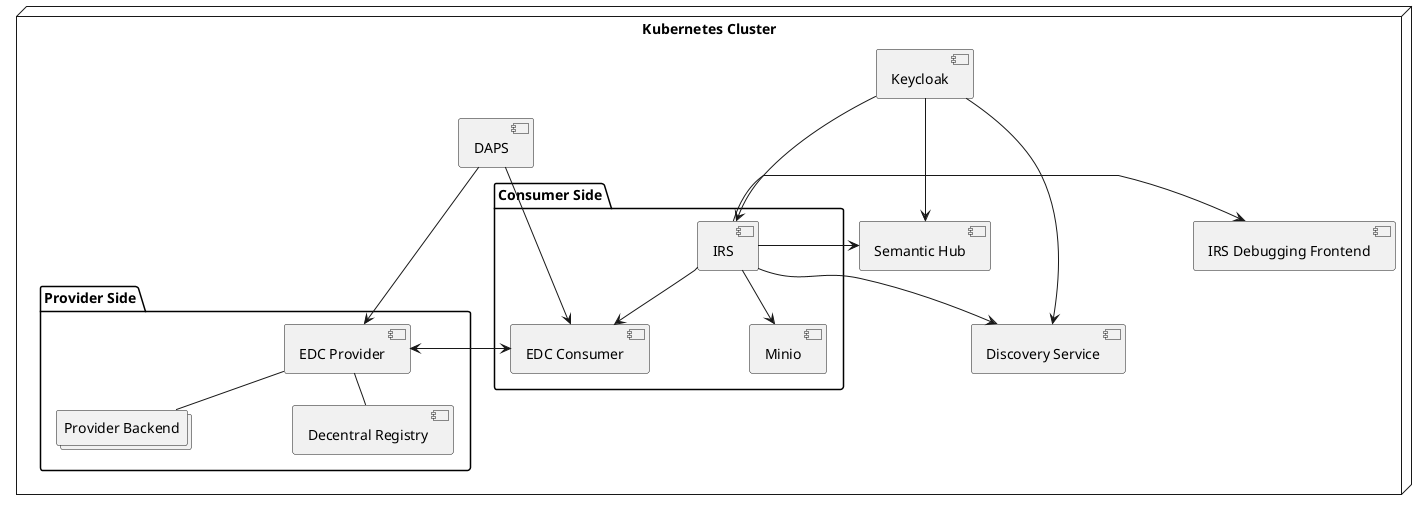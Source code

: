 @startuml
skinparam monochrome true
skinparam shadowing false
skinparam nodesep 100
skinparam ranksep 20


node "Kubernetes Cluster" as k8s {

    package "Consumer Side" {
        component IRS
        component Minio
        component "EDC Consumer" as consumer
    }

    package "Provider Side" {
        component "EDC Provider" as provider
        collections "Provider Backend" as submodel
        component "Decentral Registry" as dtr
    }

    component Keycloak
    component "DAPS" as daps

    component "Discovery Service" as ds
    component "Semantic Hub" as semHub
    component "IRS Debugging Frontend" as frontend

    IRS --> Minio
    IRS --> consumer
    IRS --> ds

    daps ---> provider
    daps ---> consumer

    provider <-> consumer

    provider -- submodel
    provider -- dtr

    Keycloak ---> ds
    Keycloak ---> IRS
    Keycloak ---> semHub

    IRS -> semHub
    IRS -> frontend
}

@enduml